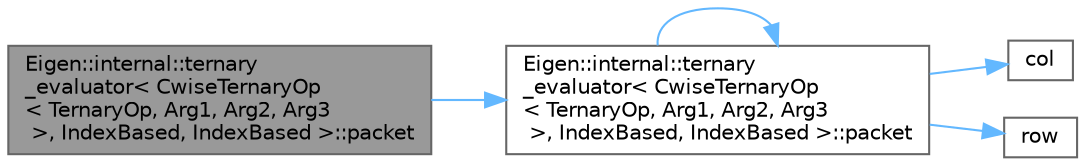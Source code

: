 digraph "Eigen::internal::ternary_evaluator&lt; CwiseTernaryOp&lt; TernaryOp, Arg1, Arg2, Arg3 &gt;, IndexBased, IndexBased &gt;::packet"
{
 // LATEX_PDF_SIZE
  bgcolor="transparent";
  edge [fontname=Helvetica,fontsize=10,labelfontname=Helvetica,labelfontsize=10];
  node [fontname=Helvetica,fontsize=10,shape=box,height=0.2,width=0.4];
  rankdir="LR";
  Node1 [id="Node000001",label="Eigen::internal::ternary\l_evaluator\< CwiseTernaryOp\l\< TernaryOp, Arg1, Arg2, Arg3\l \>, IndexBased, IndexBased \>::packet",height=0.2,width=0.4,color="gray40", fillcolor="grey60", style="filled", fontcolor="black",tooltip=" "];
  Node1 -> Node2 [id="edge5_Node000001_Node000002",color="steelblue1",style="solid",tooltip=" "];
  Node2 [id="Node000002",label="Eigen::internal::ternary\l_evaluator\< CwiseTernaryOp\l\< TernaryOp, Arg1, Arg2, Arg3\l \>, IndexBased, IndexBased \>::packet",height=0.2,width=0.4,color="grey40", fillcolor="white", style="filled",URL="$struct_eigen_1_1internal_1_1ternary__evaluator_3_01_cwise_ternary_op_3_01_ternary_op_00_01_arg1_daf42d21bcfee99cfa54e03ffa9506fc.html#a38c0c9565d1cfb1c66329ccd12ea3b77",tooltip=" "];
  Node2 -> Node3 [id="edge6_Node000002_Node000003",color="steelblue1",style="solid",tooltip=" "];
  Node3 [id="Node000003",label="col",height=0.2,width=0.4,color="grey40", fillcolor="white", style="filled",URL="$_matrix_base__col_8cpp.html#aa168d9544aa6d49fce0cbfc0bec849b0",tooltip=" "];
  Node2 -> Node2 [id="edge7_Node000002_Node000002",color="steelblue1",style="solid",tooltip=" "];
  Node2 -> Node4 [id="edge8_Node000002_Node000004",color="steelblue1",style="solid",tooltip=" "];
  Node4 [id="Node000004",label="row",height=0.2,width=0.4,color="grey40", fillcolor="white", style="filled",URL="$_matrix_base__row_8cpp.html#a64ef8efef59f875033a27e7cbbc879ec",tooltip=" "];
}
